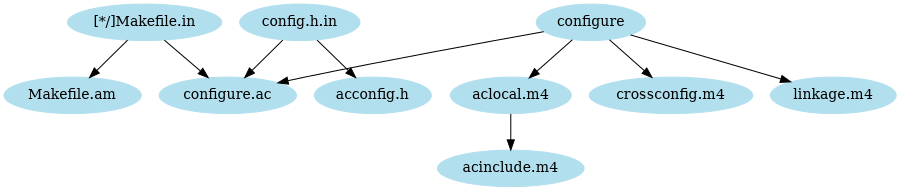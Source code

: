 # Blatantly ripped out of the graphviz examples and modified.  -pme
digraph v3conf {
    size="6,6";
    node [color=lightblue2, style=filled];
    "aclocal.m4" -> "acinclude.m4";
    "configure" -> "aclocal.m4";
    "configure" -> "configure.ac";
    "configure" -> "crossconfig.m4";
    "configure" -> "linkage.m4";
    "[*/]Makefile.in" -> "Makefile.am";
    "[*/]Makefile.in" -> "configure.ac";
    "config.h.in" -> "acconfig.h";
    "config.h.in" -> "configure.ac";
}
